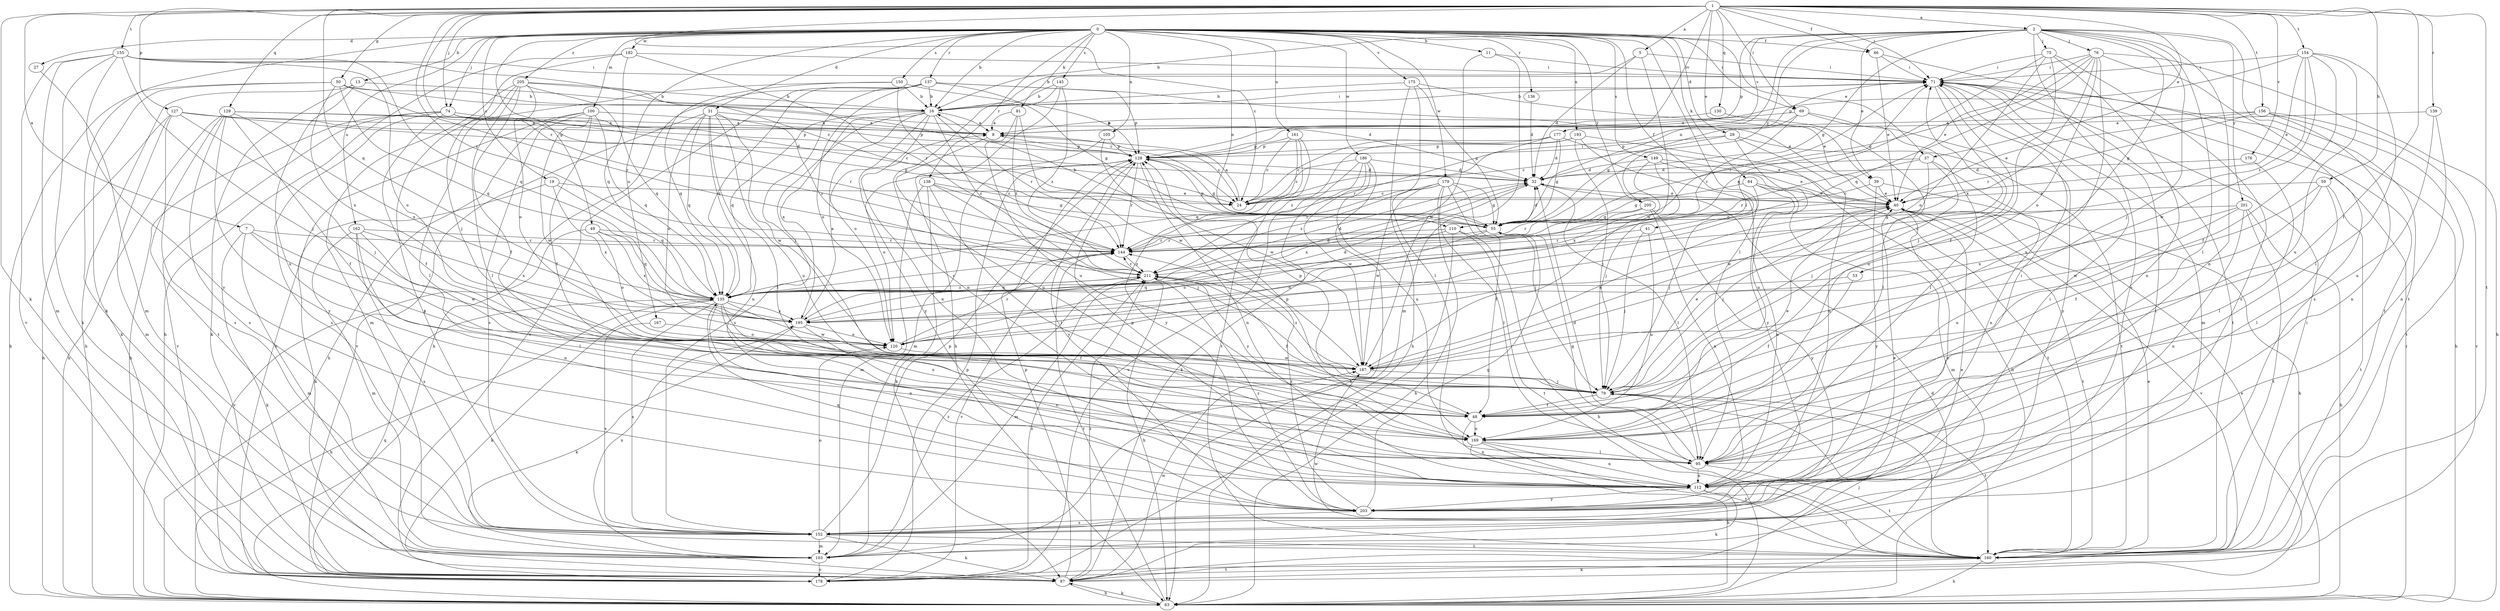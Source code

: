 strict digraph  {
0;
1;
2;
5;
7;
8;
11;
13;
16;
19;
24;
27;
29;
31;
32;
37;
39;
40;
41;
46;
48;
49;
50;
53;
55;
59;
63;
69;
71;
74;
75;
76;
79;
81;
84;
87;
95;
100;
103;
105;
110;
112;
120;
127;
128;
129;
130;
135;
136;
137;
138;
139;
144;
145;
149;
150;
152;
154;
155;
156;
160;
161;
162;
167;
169;
175;
176;
177;
178;
179;
182;
186;
187;
193;
195;
200;
201;
203;
205;
211;
0 -> 11  [label=b];
0 -> 13  [label=b];
0 -> 16  [label=b];
0 -> 19  [label=c];
0 -> 27  [label=d];
0 -> 29  [label=d];
0 -> 31  [label=d];
0 -> 37  [label=e];
0 -> 41  [label=f];
0 -> 46  [label=f];
0 -> 49  [label=g];
0 -> 69  [label=i];
0 -> 74  [label=j];
0 -> 81  [label=k];
0 -> 84  [label=k];
0 -> 87  [label=k];
0 -> 95  [label=l];
0 -> 100  [label=m];
0 -> 105  [label=n];
0 -> 110  [label=n];
0 -> 136  [label=r];
0 -> 137  [label=r];
0 -> 138  [label=r];
0 -> 145  [label=s];
0 -> 149  [label=s];
0 -> 150  [label=s];
0 -> 161  [label=u];
0 -> 162  [label=u];
0 -> 167  [label=u];
0 -> 175  [label=v];
0 -> 179  [label=w];
0 -> 182  [label=w];
0 -> 186  [label=w];
0 -> 193  [label=x];
0 -> 200  [label=y];
0 -> 205  [label=z];
1 -> 2  [label=a];
1 -> 5  [label=a];
1 -> 7  [label=a];
1 -> 24  [label=c];
1 -> 37  [label=e];
1 -> 39  [label=e];
1 -> 46  [label=f];
1 -> 48  [label=f];
1 -> 50  [label=g];
1 -> 59  [label=h];
1 -> 69  [label=i];
1 -> 71  [label=i];
1 -> 74  [label=j];
1 -> 87  [label=k];
1 -> 127  [label=p];
1 -> 129  [label=q];
1 -> 130  [label=q];
1 -> 135  [label=q];
1 -> 139  [label=r];
1 -> 144  [label=r];
1 -> 154  [label=t];
1 -> 155  [label=t];
1 -> 156  [label=t];
1 -> 160  [label=t];
1 -> 176  [label=v];
1 -> 177  [label=v];
1 -> 211  [label=z];
2 -> 16  [label=b];
2 -> 39  [label=e];
2 -> 53  [label=g];
2 -> 55  [label=g];
2 -> 75  [label=j];
2 -> 76  [label=j];
2 -> 79  [label=j];
2 -> 95  [label=l];
2 -> 110  [label=n];
2 -> 112  [label=n];
2 -> 128  [label=p];
2 -> 152  [label=s];
2 -> 160  [label=t];
2 -> 177  [label=v];
2 -> 200  [label=y];
2 -> 201  [label=y];
5 -> 16  [label=b];
5 -> 32  [label=d];
5 -> 71  [label=i];
5 -> 187  [label=w];
7 -> 79  [label=j];
7 -> 87  [label=k];
7 -> 103  [label=m];
7 -> 144  [label=r];
7 -> 187  [label=w];
8 -> 24  [label=c];
8 -> 128  [label=p];
8 -> 169  [label=u];
11 -> 71  [label=i];
11 -> 103  [label=m];
11 -> 187  [label=w];
13 -> 16  [label=b];
13 -> 63  [label=h];
13 -> 87  [label=k];
13 -> 169  [label=u];
16 -> 8  [label=a];
16 -> 71  [label=i];
16 -> 112  [label=n];
16 -> 120  [label=o];
16 -> 135  [label=q];
16 -> 144  [label=r];
16 -> 152  [label=s];
16 -> 195  [label=x];
16 -> 203  [label=y];
16 -> 211  [label=z];
19 -> 40  [label=e];
19 -> 87  [label=k];
19 -> 135  [label=q];
19 -> 195  [label=x];
24 -> 8  [label=a];
24 -> 71  [label=i];
27 -> 103  [label=m];
29 -> 24  [label=c];
29 -> 112  [label=n];
29 -> 128  [label=p];
29 -> 160  [label=t];
29 -> 169  [label=u];
31 -> 8  [label=a];
31 -> 95  [label=l];
31 -> 112  [label=n];
31 -> 120  [label=o];
31 -> 135  [label=q];
31 -> 169  [label=u];
31 -> 178  [label=v];
31 -> 187  [label=w];
31 -> 211  [label=z];
32 -> 40  [label=e];
32 -> 95  [label=l];
32 -> 195  [label=x];
37 -> 32  [label=d];
37 -> 79  [label=j];
37 -> 112  [label=n];
37 -> 144  [label=r];
37 -> 187  [label=w];
39 -> 24  [label=c];
39 -> 40  [label=e];
39 -> 63  [label=h];
39 -> 203  [label=y];
40 -> 55  [label=g];
40 -> 79  [label=j];
40 -> 160  [label=t];
40 -> 178  [label=v];
40 -> 203  [label=y];
41 -> 79  [label=j];
41 -> 144  [label=r];
41 -> 169  [label=u];
46 -> 40  [label=e];
46 -> 71  [label=i];
46 -> 160  [label=t];
48 -> 40  [label=e];
48 -> 112  [label=n];
48 -> 169  [label=u];
48 -> 211  [label=z];
49 -> 120  [label=o];
49 -> 135  [label=q];
49 -> 144  [label=r];
49 -> 178  [label=v];
49 -> 195  [label=x];
50 -> 16  [label=b];
50 -> 32  [label=d];
50 -> 63  [label=h];
50 -> 87  [label=k];
50 -> 135  [label=q];
50 -> 144  [label=r];
50 -> 195  [label=x];
53 -> 48  [label=f];
53 -> 135  [label=q];
55 -> 16  [label=b];
55 -> 32  [label=d];
55 -> 120  [label=o];
55 -> 128  [label=p];
55 -> 144  [label=r];
59 -> 40  [label=e];
59 -> 48  [label=f];
59 -> 95  [label=l];
59 -> 160  [label=t];
59 -> 187  [label=w];
63 -> 32  [label=d];
63 -> 71  [label=i];
63 -> 87  [label=k];
63 -> 144  [label=r];
69 -> 8  [label=a];
69 -> 55  [label=g];
69 -> 95  [label=l];
69 -> 144  [label=r];
69 -> 203  [label=y];
71 -> 16  [label=b];
71 -> 63  [label=h];
71 -> 79  [label=j];
71 -> 103  [label=m];
71 -> 160  [label=t];
71 -> 169  [label=u];
74 -> 8  [label=a];
74 -> 24  [label=c];
74 -> 48  [label=f];
74 -> 55  [label=g];
74 -> 63  [label=h];
74 -> 144  [label=r];
74 -> 152  [label=s];
74 -> 178  [label=v];
75 -> 48  [label=f];
75 -> 71  [label=i];
75 -> 112  [label=n];
75 -> 120  [label=o];
75 -> 135  [label=q];
75 -> 152  [label=s];
76 -> 40  [label=e];
76 -> 55  [label=g];
76 -> 63  [label=h];
76 -> 71  [label=i];
76 -> 120  [label=o];
76 -> 135  [label=q];
76 -> 152  [label=s];
76 -> 169  [label=u];
76 -> 195  [label=x];
79 -> 40  [label=e];
79 -> 48  [label=f];
79 -> 95  [label=l];
79 -> 128  [label=p];
79 -> 160  [label=t];
81 -> 8  [label=a];
81 -> 169  [label=u];
81 -> 187  [label=w];
81 -> 211  [label=z];
84 -> 40  [label=e];
84 -> 55  [label=g];
84 -> 79  [label=j];
84 -> 103  [label=m];
84 -> 112  [label=n];
87 -> 40  [label=e];
87 -> 63  [label=h];
87 -> 79  [label=j];
87 -> 128  [label=p];
87 -> 160  [label=t];
87 -> 187  [label=w];
87 -> 211  [label=z];
95 -> 32  [label=d];
95 -> 55  [label=g];
95 -> 71  [label=i];
95 -> 112  [label=n];
95 -> 160  [label=t];
100 -> 8  [label=a];
100 -> 48  [label=f];
100 -> 63  [label=h];
100 -> 135  [label=q];
100 -> 152  [label=s];
100 -> 178  [label=v];
100 -> 187  [label=w];
103 -> 178  [label=v];
103 -> 195  [label=x];
103 -> 211  [label=z];
105 -> 103  [label=m];
105 -> 128  [label=p];
105 -> 187  [label=w];
110 -> 63  [label=h];
110 -> 120  [label=o];
110 -> 144  [label=r];
110 -> 160  [label=t];
110 -> 178  [label=v];
112 -> 87  [label=k];
112 -> 128  [label=p];
112 -> 160  [label=t];
112 -> 203  [label=y];
120 -> 144  [label=r];
120 -> 187  [label=w];
127 -> 8  [label=a];
127 -> 32  [label=d];
127 -> 63  [label=h];
127 -> 79  [label=j];
127 -> 103  [label=m];
127 -> 128  [label=p];
127 -> 152  [label=s];
128 -> 32  [label=d];
128 -> 55  [label=g];
128 -> 112  [label=n];
128 -> 120  [label=o];
128 -> 144  [label=r];
128 -> 203  [label=y];
129 -> 8  [label=a];
129 -> 48  [label=f];
129 -> 63  [label=h];
129 -> 128  [label=p];
129 -> 152  [label=s];
129 -> 160  [label=t];
129 -> 195  [label=x];
129 -> 203  [label=y];
130 -> 8  [label=a];
130 -> 95  [label=l];
135 -> 32  [label=d];
135 -> 48  [label=f];
135 -> 63  [label=h];
135 -> 87  [label=k];
135 -> 112  [label=n];
135 -> 144  [label=r];
135 -> 152  [label=s];
135 -> 169  [label=u];
135 -> 187  [label=w];
135 -> 195  [label=x];
135 -> 211  [label=z];
136 -> 32  [label=d];
137 -> 16  [label=b];
137 -> 40  [label=e];
137 -> 55  [label=g];
137 -> 63  [label=h];
137 -> 79  [label=j];
137 -> 120  [label=o];
137 -> 128  [label=p];
137 -> 135  [label=q];
137 -> 178  [label=v];
138 -> 24  [label=c];
138 -> 55  [label=g];
138 -> 79  [label=j];
138 -> 87  [label=k];
138 -> 95  [label=l];
138 -> 103  [label=m];
139 -> 8  [label=a];
139 -> 112  [label=n];
139 -> 169  [label=u];
144 -> 71  [label=i];
144 -> 178  [label=v];
144 -> 211  [label=z];
145 -> 16  [label=b];
145 -> 63  [label=h];
145 -> 112  [label=n];
145 -> 211  [label=z];
149 -> 32  [label=d];
149 -> 40  [label=e];
149 -> 79  [label=j];
149 -> 160  [label=t];
149 -> 195  [label=x];
150 -> 16  [label=b];
150 -> 95  [label=l];
150 -> 128  [label=p];
150 -> 135  [label=q];
150 -> 144  [label=r];
152 -> 40  [label=e];
152 -> 71  [label=i];
152 -> 87  [label=k];
152 -> 103  [label=m];
152 -> 120  [label=o];
152 -> 128  [label=p];
152 -> 160  [label=t];
154 -> 40  [label=e];
154 -> 48  [label=f];
154 -> 71  [label=i];
154 -> 95  [label=l];
154 -> 128  [label=p];
154 -> 169  [label=u];
154 -> 187  [label=w];
154 -> 211  [label=z];
155 -> 24  [label=c];
155 -> 71  [label=i];
155 -> 79  [label=j];
155 -> 87  [label=k];
155 -> 103  [label=m];
155 -> 120  [label=o];
155 -> 135  [label=q];
155 -> 178  [label=v];
155 -> 203  [label=y];
156 -> 8  [label=a];
156 -> 40  [label=e];
156 -> 112  [label=n];
156 -> 144  [label=r];
156 -> 160  [label=t];
156 -> 178  [label=v];
160 -> 40  [label=e];
160 -> 63  [label=h];
160 -> 71  [label=i];
160 -> 79  [label=j];
160 -> 87  [label=k];
160 -> 187  [label=w];
161 -> 24  [label=c];
161 -> 128  [label=p];
161 -> 135  [label=q];
161 -> 160  [label=t];
161 -> 203  [label=y];
162 -> 95  [label=l];
162 -> 103  [label=m];
162 -> 112  [label=n];
162 -> 144  [label=r];
162 -> 152  [label=s];
162 -> 195  [label=x];
167 -> 120  [label=o];
167 -> 152  [label=s];
169 -> 63  [label=h];
169 -> 95  [label=l];
169 -> 112  [label=n];
169 -> 128  [label=p];
169 -> 160  [label=t];
175 -> 16  [label=b];
175 -> 40  [label=e];
175 -> 55  [label=g];
175 -> 63  [label=h];
175 -> 95  [label=l];
176 -> 32  [label=d];
176 -> 95  [label=l];
177 -> 24  [label=c];
177 -> 32  [label=d];
177 -> 40  [label=e];
177 -> 55  [label=g];
177 -> 128  [label=p];
177 -> 144  [label=r];
178 -> 128  [label=p];
178 -> 135  [label=q];
178 -> 211  [label=z];
179 -> 24  [label=c];
179 -> 48  [label=f];
179 -> 55  [label=g];
179 -> 63  [label=h];
179 -> 79  [label=j];
179 -> 95  [label=l];
179 -> 144  [label=r];
179 -> 187  [label=w];
179 -> 211  [label=z];
182 -> 63  [label=h];
182 -> 71  [label=i];
182 -> 79  [label=j];
182 -> 135  [label=q];
182 -> 144  [label=r];
186 -> 24  [label=c];
186 -> 32  [label=d];
186 -> 63  [label=h];
186 -> 87  [label=k];
186 -> 169  [label=u];
186 -> 178  [label=v];
186 -> 187  [label=w];
187 -> 40  [label=e];
187 -> 71  [label=i];
187 -> 79  [label=j];
187 -> 211  [label=z];
193 -> 63  [label=h];
193 -> 79  [label=j];
193 -> 128  [label=p];
193 -> 203  [label=y];
193 -> 211  [label=z];
195 -> 8  [label=a];
195 -> 32  [label=d];
195 -> 71  [label=i];
195 -> 87  [label=k];
195 -> 112  [label=n];
195 -> 120  [label=o];
200 -> 55  [label=g];
200 -> 112  [label=n];
200 -> 144  [label=r];
200 -> 203  [label=y];
201 -> 55  [label=g];
201 -> 63  [label=h];
201 -> 112  [label=n];
201 -> 160  [label=t];
201 -> 169  [label=u];
201 -> 195  [label=x];
203 -> 40  [label=e];
203 -> 55  [label=g];
203 -> 71  [label=i];
203 -> 135  [label=q];
203 -> 144  [label=r];
203 -> 152  [label=s];
203 -> 211  [label=z];
205 -> 16  [label=b];
205 -> 24  [label=c];
205 -> 48  [label=f];
205 -> 95  [label=l];
205 -> 103  [label=m];
205 -> 120  [label=o];
205 -> 135  [label=q];
205 -> 152  [label=s];
211 -> 32  [label=d];
211 -> 48  [label=f];
211 -> 63  [label=h];
211 -> 103  [label=m];
211 -> 135  [label=q];
211 -> 144  [label=r];
}
